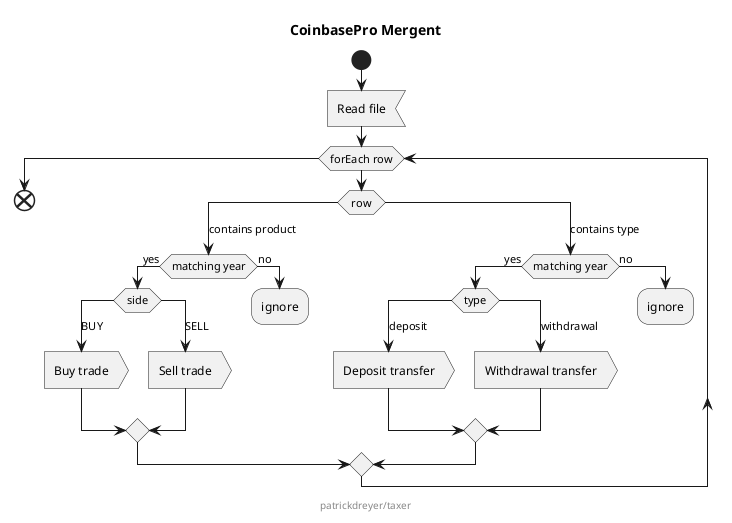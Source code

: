 @startuml activityCoinbasePro
title CoinbasePro Mergent
center footer patrickdreyer/taxer

start
:Read file<
while (forEach row)
    switch (row)
        case (contains product)
            if (matching year) is (yes) then
                switch (side)
                    case (BUY)
                        :Buy trade>
                    case (SELL)
                        :Sell trade>
                endswitch
            else (no)
                :ignore;
                detach
            endif
        case (contains type)
            if (matching year) is (yes) then
                switch (type)
                    case (deposit)
                        :Deposit transfer>
                    case (withdrawal)
                        :Withdrawal transfer>
                endswitch
            else (no)
                :ignore;
                detach
            endif
    endswitch
endwhile
end

@enduml

